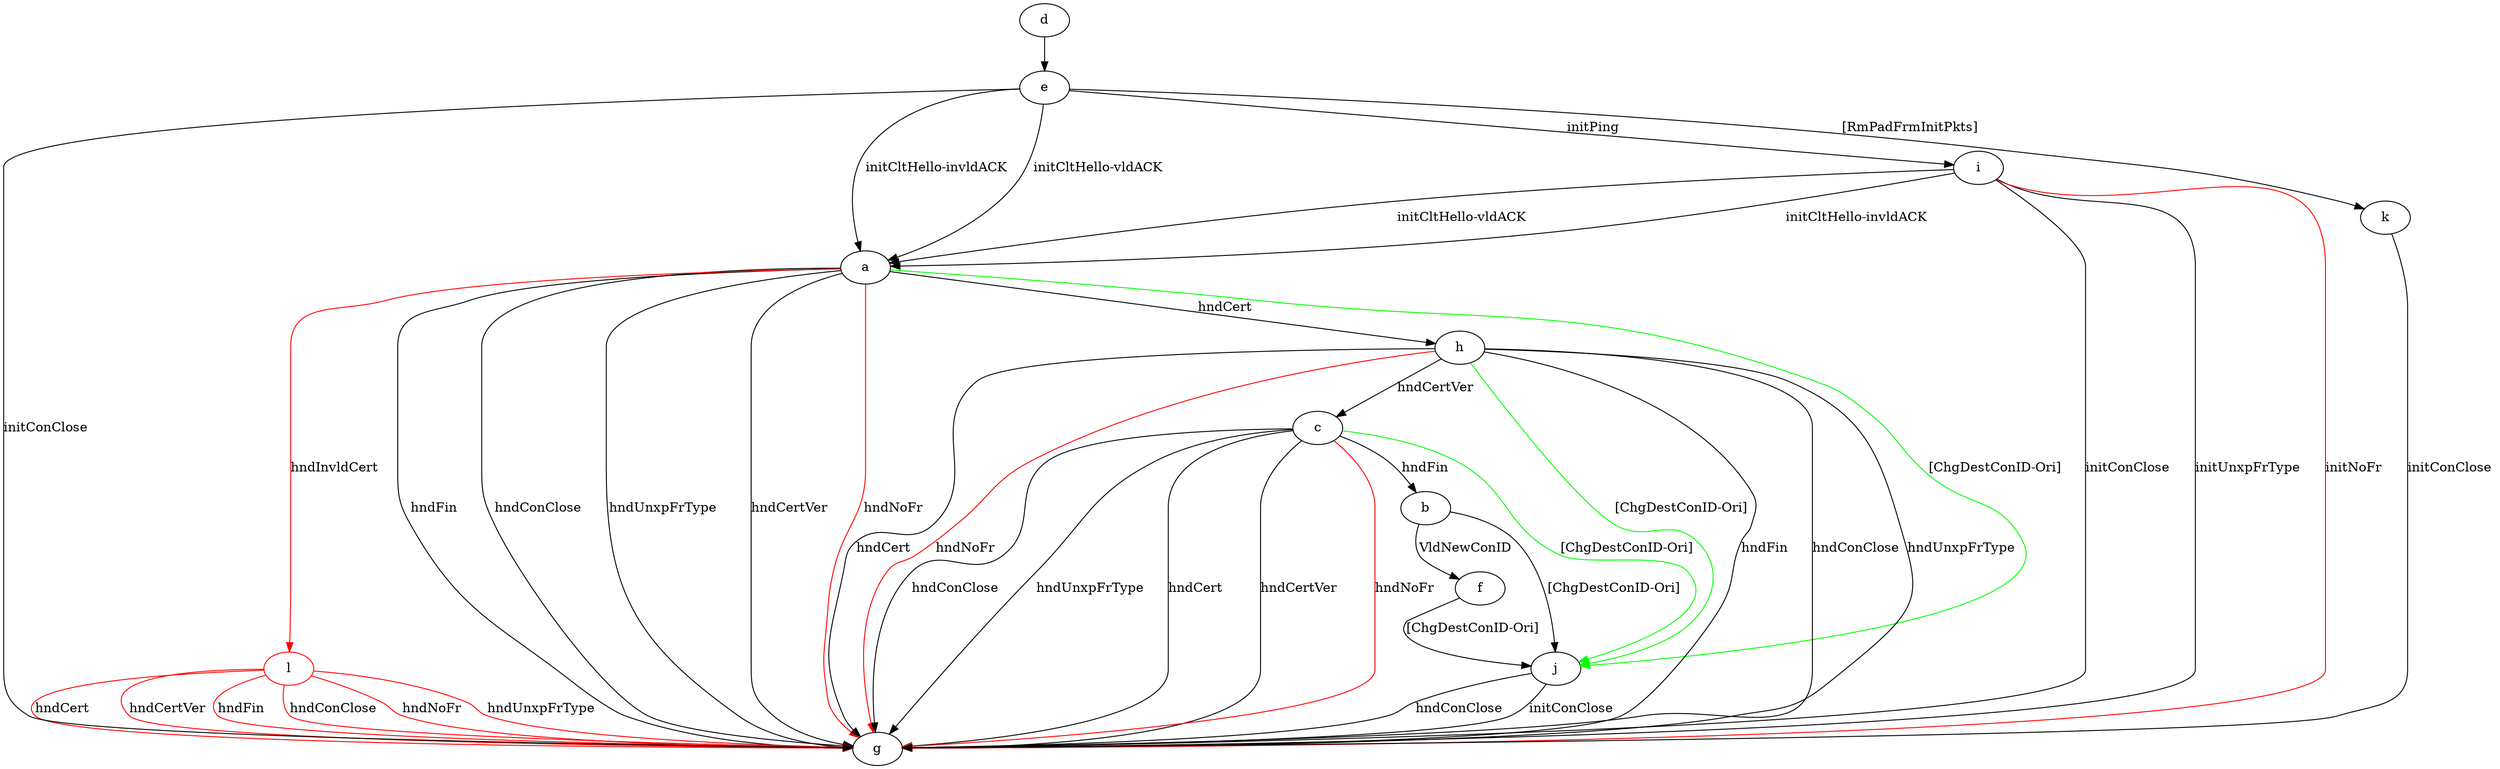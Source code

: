 digraph "" {
	a -> g	[key=0,
		label="hndFin "];
	a -> g	[key=1,
		label="hndConClose "];
	a -> g	[key=2,
		label="hndUnxpFrType "];
	a -> g	[key=3,
		label="hndCertVer "];
	a -> g	[key=4,
		color=red,
		label="hndNoFr "];
	a -> h	[key=0,
		label="hndCert "];
	a -> j	[key=0,
		color=green,
		label="[ChgDestConID-Ori] "];
	l	[color=red];
	a -> l	[key=0,
		color=red,
		label="hndInvldCert "];
	b -> f	[key=0,
		label="VldNewConID "];
	b -> j	[key=0,
		label="[ChgDestConID-Ori] "];
	c -> b	[key=0,
		label="hndFin "];
	c -> g	[key=0,
		label="hndConClose "];
	c -> g	[key=1,
		label="hndUnxpFrType "];
	c -> g	[key=2,
		label="hndCert "];
	c -> g	[key=3,
		label="hndCertVer "];
	c -> g	[key=4,
		color=red,
		label="hndNoFr "];
	c -> j	[key=0,
		color=green,
		label="[ChgDestConID-Ori] "];
	d -> e	[key=0];
	e -> a	[key=0,
		label="initCltHello-vldACK "];
	e -> a	[key=1,
		label="initCltHello-invldACK "];
	e -> g	[key=0,
		label="initConClose "];
	e -> i	[key=0,
		label="initPing "];
	e -> k	[key=0,
		label="[RmPadFrmInitPkts] "];
	f -> j	[key=0,
		label="[ChgDestConID-Ori] "];
	h -> c	[key=0,
		label="hndCertVer "];
	h -> g	[key=0,
		label="hndFin "];
	h -> g	[key=1,
		label="hndConClose "];
	h -> g	[key=2,
		label="hndUnxpFrType "];
	h -> g	[key=3,
		label="hndCert "];
	h -> g	[key=4,
		color=red,
		label="hndNoFr "];
	h -> j	[key=0,
		color=green,
		label="[ChgDestConID-Ori] "];
	i -> a	[key=0,
		label="initCltHello-vldACK "];
	i -> a	[key=1,
		label="initCltHello-invldACK "];
	i -> g	[key=0,
		label="initConClose "];
	i -> g	[key=1,
		label="initUnxpFrType "];
	i -> g	[key=2,
		color=red,
		label="initNoFr "];
	j -> g	[key=0,
		label="initConClose "];
	j -> g	[key=1,
		label="hndConClose "];
	k -> g	[key=0,
		label="initConClose "];
	l -> g	[key=0,
		color=red,
		label="hndFin "];
	l -> g	[key=1,
		color=red,
		label="hndConClose "];
	l -> g	[key=2,
		color=red,
		label="hndNoFr "];
	l -> g	[key=3,
		color=red,
		label="hndUnxpFrType "];
	l -> g	[key=4,
		color=red,
		label="hndCert "];
	l -> g	[key=5,
		color=red,
		label="hndCertVer "];
}
